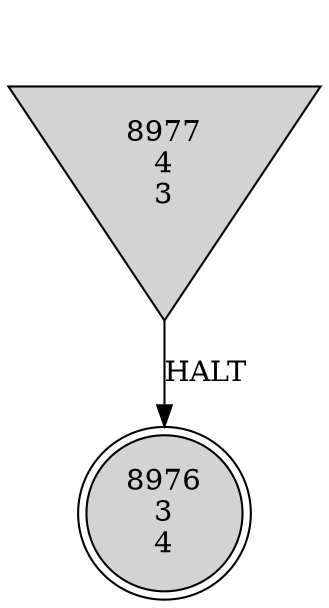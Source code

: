 digraph relation {
    node [shape=circle, style=filled];
    8977 [label="8977
4
3" shape=invtriangle penwidth=1]
    8976 [label="8976
3
4" shape=doublecircle penwidth=1]
    8977 -> 8976 [label="HALT"];
}

